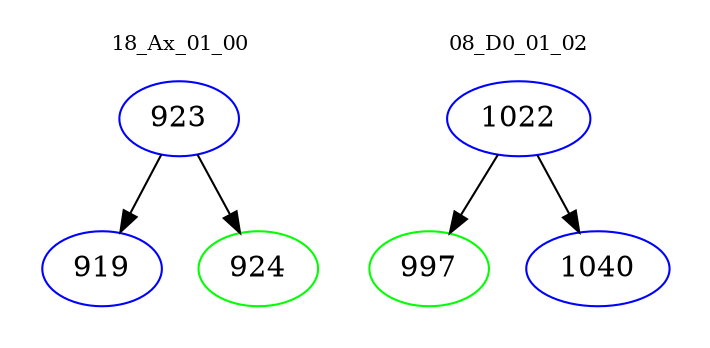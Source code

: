 digraph{
subgraph cluster_0 {
color = white
label = "18_Ax_01_00";
fontsize=10;
T0_923 [label="923", color="blue"]
T0_923 -> T0_919 [color="black"]
T0_919 [label="919", color="blue"]
T0_923 -> T0_924 [color="black"]
T0_924 [label="924", color="green"]
}
subgraph cluster_1 {
color = white
label = "08_D0_01_02";
fontsize=10;
T1_1022 [label="1022", color="blue"]
T1_1022 -> T1_997 [color="black"]
T1_997 [label="997", color="green"]
T1_1022 -> T1_1040 [color="black"]
T1_1040 [label="1040", color="blue"]
}
}
